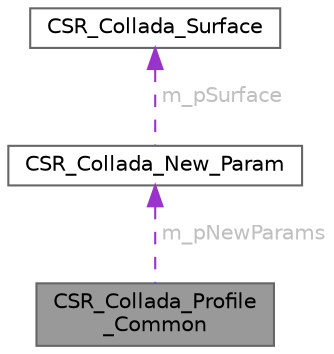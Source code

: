 digraph "CSR_Collada_Profile_Common"
{
 // LATEX_PDF_SIZE
  bgcolor="transparent";
  edge [fontname=Helvetica,fontsize=10,labelfontname=Helvetica,labelfontsize=10];
  node [fontname=Helvetica,fontsize=10,shape=box,height=0.2,width=0.4];
  Node1 [id="Node000001",label="CSR_Collada_Profile\l_Common",height=0.2,width=0.4,color="gray40", fillcolor="grey60", style="filled", fontcolor="black",tooltip=" "];
  Node2 -> Node1 [id="edge1_Node000001_Node000002",dir="back",color="darkorchid3",style="dashed",tooltip=" ",label=" m_pNewParams",fontcolor="grey" ];
  Node2 [id="Node000002",label="CSR_Collada_New_Param",height=0.2,width=0.4,color="gray40", fillcolor="white", style="filled",URL="$struct_c_s_r___collada___new___param.html",tooltip=" "];
  Node3 -> Node2 [id="edge2_Node000002_Node000003",dir="back",color="darkorchid3",style="dashed",tooltip=" ",label=" m_pSurface",fontcolor="grey" ];
  Node3 [id="Node000003",label="CSR_Collada_Surface",height=0.2,width=0.4,color="gray40", fillcolor="white", style="filled",URL="$struct_c_s_r___collada___surface.html",tooltip=" "];
}
